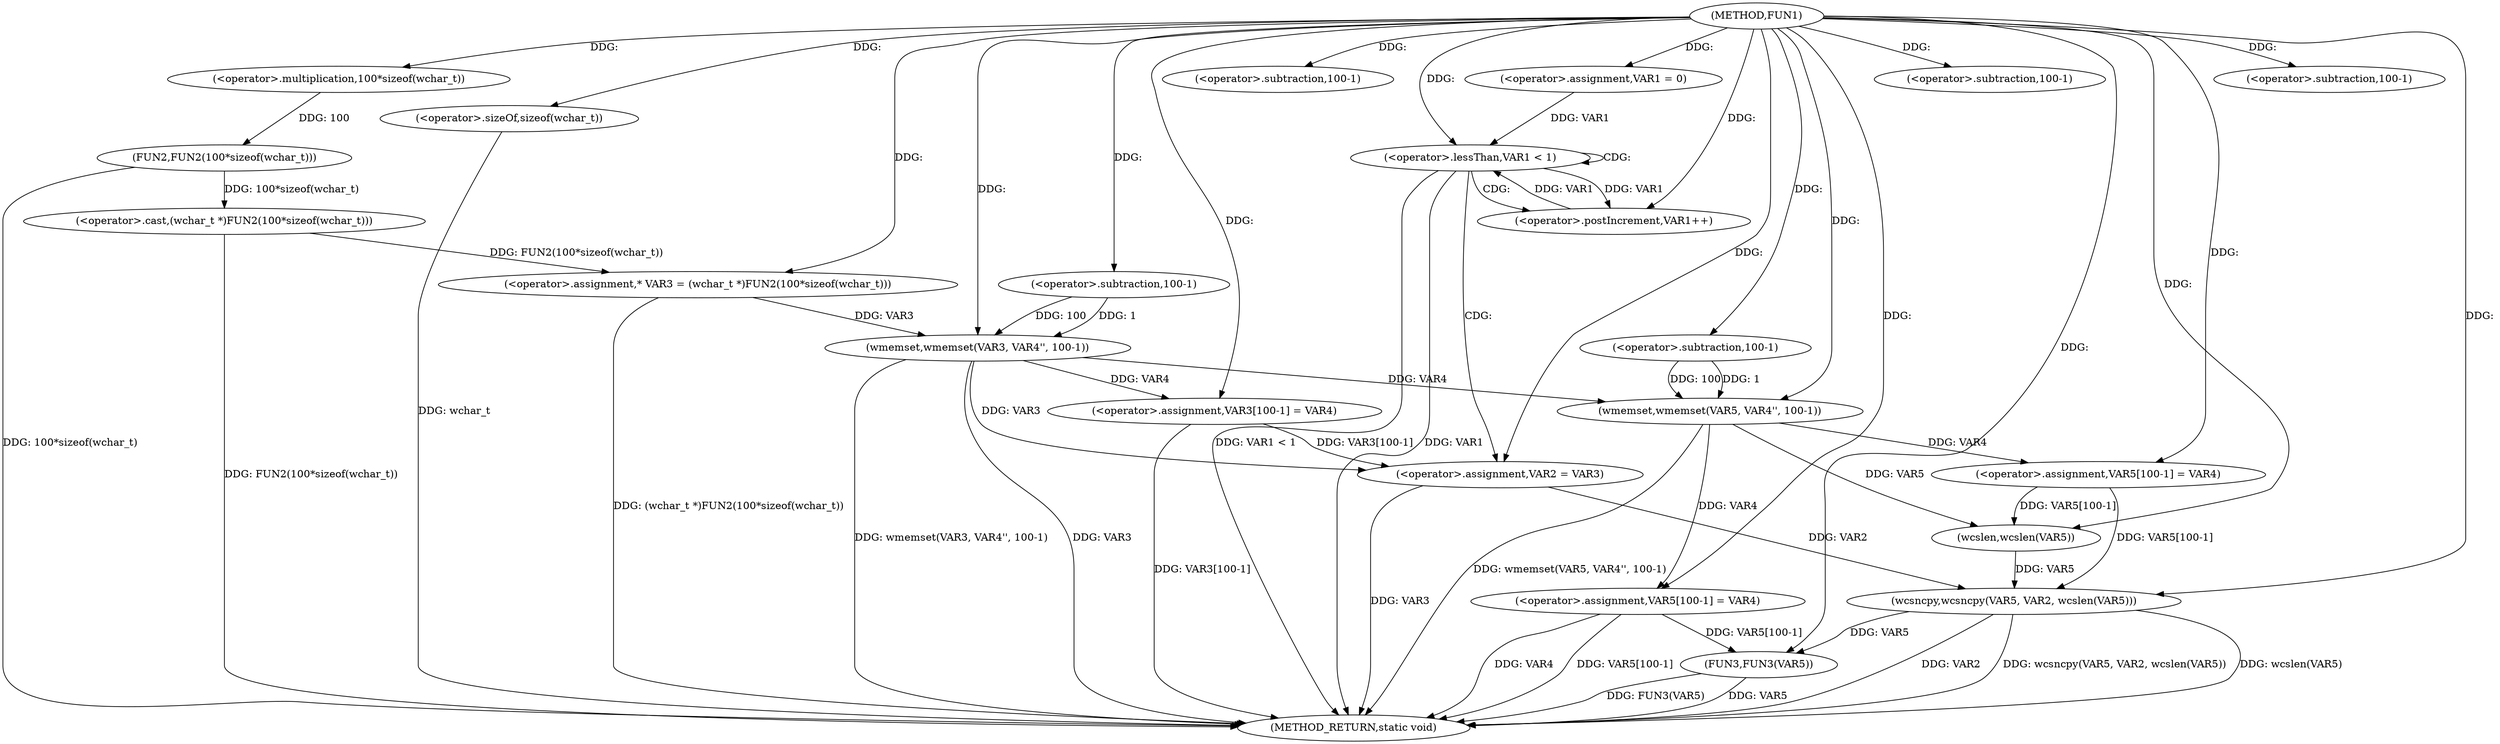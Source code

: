 digraph FUN1 {  
"1000100" [label = "(METHOD,FUN1)" ]
"1000169" [label = "(METHOD_RETURN,static void)" ]
"1000105" [label = "(<operator>.assignment,* VAR3 = (wchar_t *)FUN2(100*sizeof(wchar_t)))" ]
"1000107" [label = "(<operator>.cast,(wchar_t *)FUN2(100*sizeof(wchar_t)))" ]
"1000109" [label = "(FUN2,FUN2(100*sizeof(wchar_t)))" ]
"1000110" [label = "(<operator>.multiplication,100*sizeof(wchar_t))" ]
"1000112" [label = "(<operator>.sizeOf,sizeof(wchar_t))" ]
"1000114" [label = "(wmemset,wmemset(VAR3, VAR4'', 100-1))" ]
"1000117" [label = "(<operator>.subtraction,100-1)" ]
"1000120" [label = "(<operator>.assignment,VAR3[100-1] = VAR4)" ]
"1000123" [label = "(<operator>.subtraction,100-1)" ]
"1000128" [label = "(<operator>.assignment,VAR1 = 0)" ]
"1000131" [label = "(<operator>.lessThan,VAR1 < 1)" ]
"1000134" [label = "(<operator>.postIncrement,VAR1++)" ]
"1000137" [label = "(<operator>.assignment,VAR2 = VAR3)" ]
"1000142" [label = "(wmemset,wmemset(VAR5, VAR4'', 100-1))" ]
"1000145" [label = "(<operator>.subtraction,100-1)" ]
"1000148" [label = "(<operator>.assignment,VAR5[100-1] = VAR4)" ]
"1000151" [label = "(<operator>.subtraction,100-1)" ]
"1000155" [label = "(wcsncpy,wcsncpy(VAR5, VAR2, wcslen(VAR5)))" ]
"1000158" [label = "(wcslen,wcslen(VAR5))" ]
"1000160" [label = "(<operator>.assignment,VAR5[100-1] = VAR4)" ]
"1000163" [label = "(<operator>.subtraction,100-1)" ]
"1000167" [label = "(FUN3,FUN3(VAR5))" ]
  "1000167" -> "1000169"  [ label = "DDG: VAR5"] 
  "1000142" -> "1000169"  [ label = "DDG: wmemset(VAR5, VAR4'', 100-1)"] 
  "1000105" -> "1000169"  [ label = "DDG: (wchar_t *)FUN2(100*sizeof(wchar_t))"] 
  "1000155" -> "1000169"  [ label = "DDG: VAR2"] 
  "1000160" -> "1000169"  [ label = "DDG: VAR4"] 
  "1000160" -> "1000169"  [ label = "DDG: VAR5[100-1]"] 
  "1000131" -> "1000169"  [ label = "DDG: VAR1 < 1"] 
  "1000114" -> "1000169"  [ label = "DDG: wmemset(VAR3, VAR4'', 100-1)"] 
  "1000131" -> "1000169"  [ label = "DDG: VAR1"] 
  "1000137" -> "1000169"  [ label = "DDG: VAR3"] 
  "1000155" -> "1000169"  [ label = "DDG: wcsncpy(VAR5, VAR2, wcslen(VAR5))"] 
  "1000155" -> "1000169"  [ label = "DDG: wcslen(VAR5)"] 
  "1000167" -> "1000169"  [ label = "DDG: FUN3(VAR5)"] 
  "1000114" -> "1000169"  [ label = "DDG: VAR3"] 
  "1000120" -> "1000169"  [ label = "DDG: VAR3[100-1]"] 
  "1000112" -> "1000169"  [ label = "DDG: wchar_t"] 
  "1000109" -> "1000169"  [ label = "DDG: 100*sizeof(wchar_t)"] 
  "1000107" -> "1000169"  [ label = "DDG: FUN2(100*sizeof(wchar_t))"] 
  "1000107" -> "1000105"  [ label = "DDG: FUN2(100*sizeof(wchar_t))"] 
  "1000100" -> "1000105"  [ label = "DDG: "] 
  "1000109" -> "1000107"  [ label = "DDG: 100*sizeof(wchar_t)"] 
  "1000110" -> "1000109"  [ label = "DDG: 100"] 
  "1000100" -> "1000110"  [ label = "DDG: "] 
  "1000100" -> "1000112"  [ label = "DDG: "] 
  "1000105" -> "1000114"  [ label = "DDG: VAR3"] 
  "1000100" -> "1000114"  [ label = "DDG: "] 
  "1000117" -> "1000114"  [ label = "DDG: 100"] 
  "1000117" -> "1000114"  [ label = "DDG: 1"] 
  "1000100" -> "1000117"  [ label = "DDG: "] 
  "1000114" -> "1000120"  [ label = "DDG: VAR4"] 
  "1000100" -> "1000120"  [ label = "DDG: "] 
  "1000100" -> "1000123"  [ label = "DDG: "] 
  "1000100" -> "1000128"  [ label = "DDG: "] 
  "1000128" -> "1000131"  [ label = "DDG: VAR1"] 
  "1000134" -> "1000131"  [ label = "DDG: VAR1"] 
  "1000100" -> "1000131"  [ label = "DDG: "] 
  "1000131" -> "1000134"  [ label = "DDG: VAR1"] 
  "1000100" -> "1000134"  [ label = "DDG: "] 
  "1000114" -> "1000137"  [ label = "DDG: VAR3"] 
  "1000120" -> "1000137"  [ label = "DDG: VAR3[100-1]"] 
  "1000100" -> "1000137"  [ label = "DDG: "] 
  "1000100" -> "1000142"  [ label = "DDG: "] 
  "1000114" -> "1000142"  [ label = "DDG: VAR4"] 
  "1000145" -> "1000142"  [ label = "DDG: 100"] 
  "1000145" -> "1000142"  [ label = "DDG: 1"] 
  "1000100" -> "1000145"  [ label = "DDG: "] 
  "1000142" -> "1000148"  [ label = "DDG: VAR4"] 
  "1000100" -> "1000148"  [ label = "DDG: "] 
  "1000100" -> "1000151"  [ label = "DDG: "] 
  "1000158" -> "1000155"  [ label = "DDG: VAR5"] 
  "1000148" -> "1000155"  [ label = "DDG: VAR5[100-1]"] 
  "1000100" -> "1000155"  [ label = "DDG: "] 
  "1000137" -> "1000155"  [ label = "DDG: VAR2"] 
  "1000148" -> "1000158"  [ label = "DDG: VAR5[100-1]"] 
  "1000142" -> "1000158"  [ label = "DDG: VAR5"] 
  "1000100" -> "1000158"  [ label = "DDG: "] 
  "1000100" -> "1000160"  [ label = "DDG: "] 
  "1000142" -> "1000160"  [ label = "DDG: VAR4"] 
  "1000100" -> "1000163"  [ label = "DDG: "] 
  "1000155" -> "1000167"  [ label = "DDG: VAR5"] 
  "1000160" -> "1000167"  [ label = "DDG: VAR5[100-1]"] 
  "1000100" -> "1000167"  [ label = "DDG: "] 
  "1000131" -> "1000137"  [ label = "CDG: "] 
  "1000131" -> "1000131"  [ label = "CDG: "] 
  "1000131" -> "1000134"  [ label = "CDG: "] 
}
